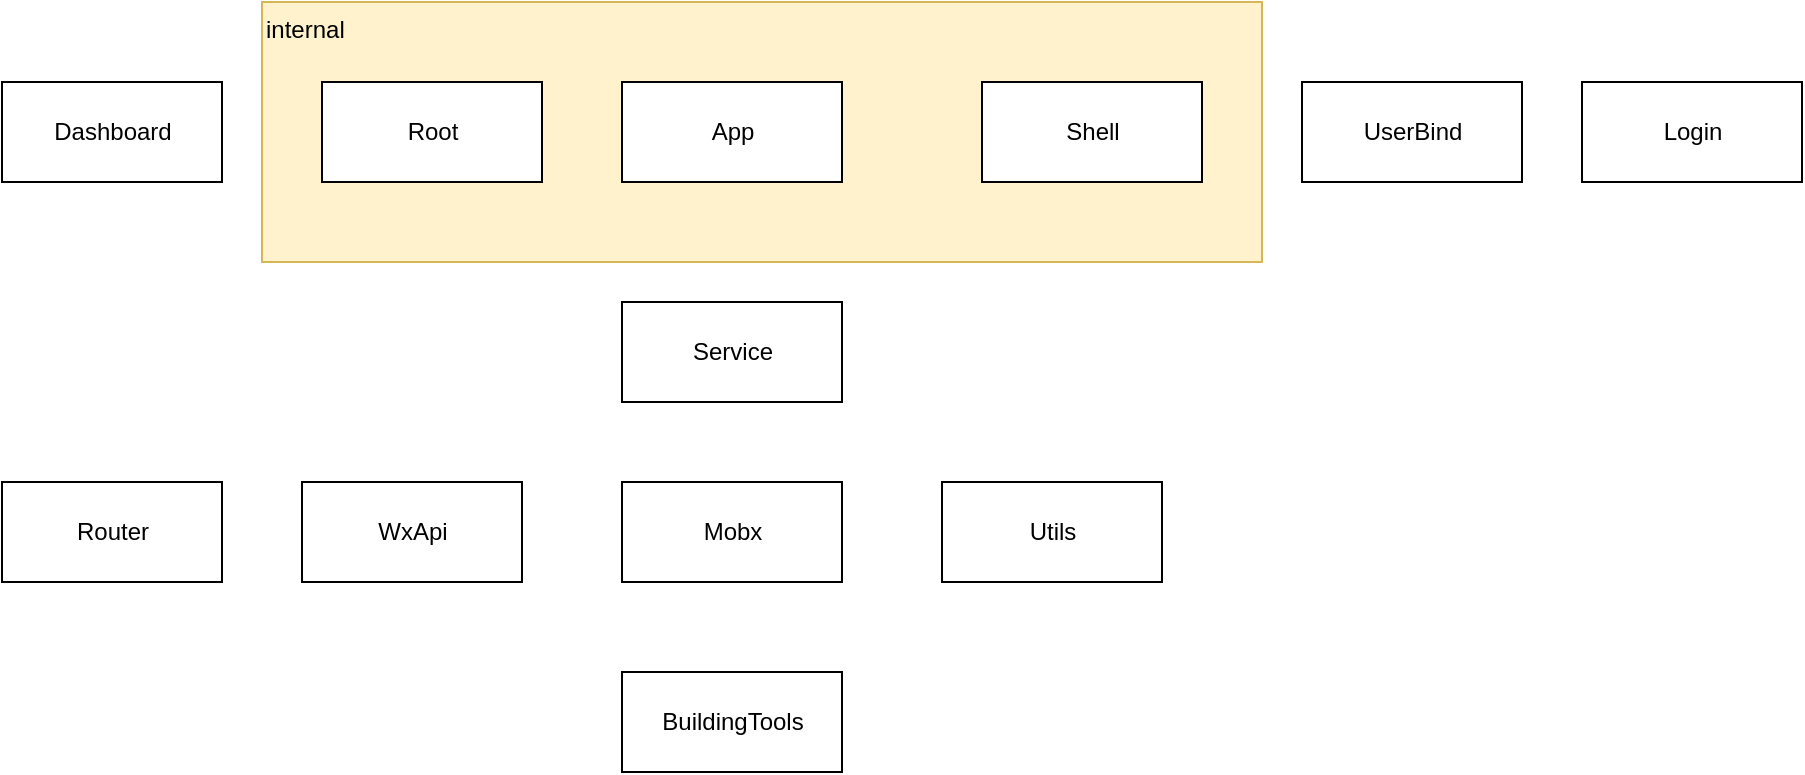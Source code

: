 <mxfile version="12.8.4" type="github">
  <diagram id="c8B7K2Rb7dFVEJE8nOWy" name="Page-1">
    <mxGraphModel dx="1422" dy="762" grid="1" gridSize="10" guides="1" tooltips="1" connect="1" arrows="1" fold="1" page="1" pageScale="1" pageWidth="827" pageHeight="1169" math="0" shadow="0">
      <root>
        <mxCell id="0" />
        <mxCell id="1" parent="0" />
        <mxCell id="L158P5iebVFzyN7QThSO-8" value="internal" style="rounded=0;whiteSpace=wrap;html=1;fillColor=#fff2cc;strokeColor=#d6b656;align=left;horizontal=1;verticalAlign=top;" vertex="1" parent="1">
          <mxGeometry x="180" y="200" width="500" height="130" as="geometry" />
        </mxCell>
        <mxCell id="L158P5iebVFzyN7QThSO-2" value="App" style="html=1;" vertex="1" parent="1">
          <mxGeometry x="360" y="240" width="110" height="50" as="geometry" />
        </mxCell>
        <mxCell id="L158P5iebVFzyN7QThSO-3" value="Root" style="html=1;" vertex="1" parent="1">
          <mxGeometry x="210" y="240" width="110" height="50" as="geometry" />
        </mxCell>
        <mxCell id="L158P5iebVFzyN7QThSO-4" value="Login" style="html=1;" vertex="1" parent="1">
          <mxGeometry x="840" y="240" width="110" height="50" as="geometry" />
        </mxCell>
        <mxCell id="L158P5iebVFzyN7QThSO-5" value="UserBind" style="html=1;" vertex="1" parent="1">
          <mxGeometry x="700" y="240" width="110" height="50" as="geometry" />
        </mxCell>
        <mxCell id="L158P5iebVFzyN7QThSO-6" value="Dashboard" style="html=1;" vertex="1" parent="1">
          <mxGeometry x="50" y="240" width="110" height="50" as="geometry" />
        </mxCell>
        <mxCell id="L158P5iebVFzyN7QThSO-7" value="Shell" style="html=1;" vertex="1" parent="1">
          <mxGeometry x="540" y="240" width="110" height="50" as="geometry" />
        </mxCell>
        <mxCell id="L158P5iebVFzyN7QThSO-9" value="Router" style="html=1;align=center;" vertex="1" parent="1">
          <mxGeometry x="50" y="440" width="110" height="50" as="geometry" />
        </mxCell>
        <mxCell id="L158P5iebVFzyN7QThSO-10" value="WxApi" style="html=1;align=center;" vertex="1" parent="1">
          <mxGeometry x="200" y="440" width="110" height="50" as="geometry" />
        </mxCell>
        <mxCell id="L158P5iebVFzyN7QThSO-11" value="Mobx" style="html=1;align=center;" vertex="1" parent="1">
          <mxGeometry x="360" y="440" width="110" height="50" as="geometry" />
        </mxCell>
        <mxCell id="L158P5iebVFzyN7QThSO-13" value="Service" style="html=1;align=center;" vertex="1" parent="1">
          <mxGeometry x="360" y="350" width="110" height="50" as="geometry" />
        </mxCell>
        <mxCell id="L158P5iebVFzyN7QThSO-14" value="Utils" style="html=1;align=center;" vertex="1" parent="1">
          <mxGeometry x="520" y="440" width="110" height="50" as="geometry" />
        </mxCell>
        <mxCell id="L158P5iebVFzyN7QThSO-15" value="BuildingTools" style="html=1;align=center;" vertex="1" parent="1">
          <mxGeometry x="360" y="535" width="110" height="50" as="geometry" />
        </mxCell>
      </root>
    </mxGraphModel>
  </diagram>
</mxfile>
